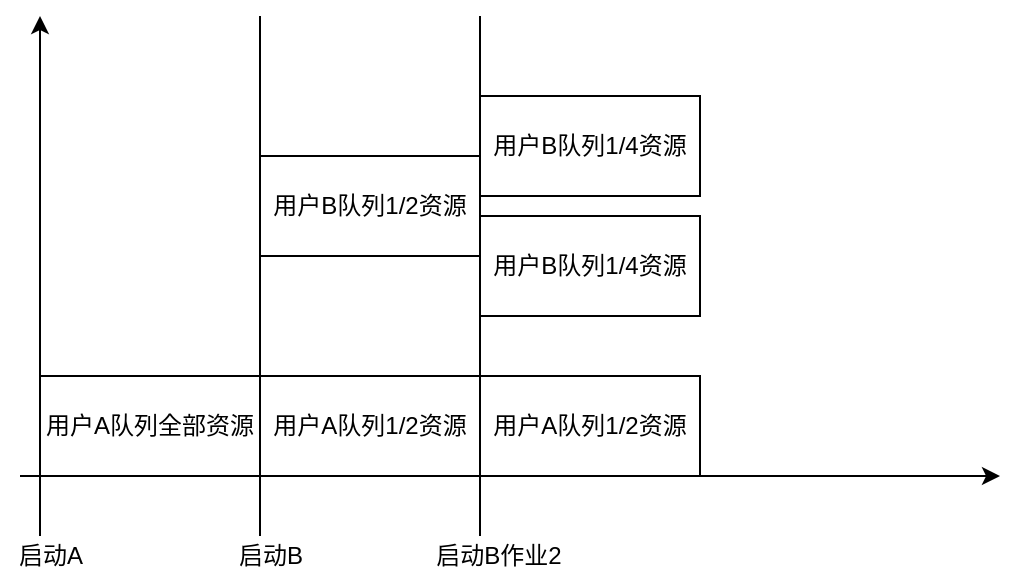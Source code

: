 <mxfile version="14.8.6" type="github">
  <diagram id="g8B6vLK44TOGWOZ9IUoQ" name="第 1 页">
    <mxGraphModel dx="1038" dy="529" grid="1" gridSize="10" guides="1" tooltips="1" connect="1" arrows="1" fold="1" page="1" pageScale="1" pageWidth="827" pageHeight="1169" math="0" shadow="0">
      <root>
        <mxCell id="0" />
        <mxCell id="1" parent="0" />
        <mxCell id="yCUY2G-qnBmsF3hwIk9G-1" value="" style="endArrow=classic;html=1;" edge="1" parent="1">
          <mxGeometry width="50" height="50" relative="1" as="geometry">
            <mxPoint x="200" y="310" as="sourcePoint" />
            <mxPoint x="690" y="310" as="targetPoint" />
          </mxGeometry>
        </mxCell>
        <mxCell id="yCUY2G-qnBmsF3hwIk9G-2" value="" style="endArrow=classic;html=1;" edge="1" parent="1">
          <mxGeometry width="50" height="50" relative="1" as="geometry">
            <mxPoint x="210" y="340" as="sourcePoint" />
            <mxPoint x="210" y="80" as="targetPoint" />
          </mxGeometry>
        </mxCell>
        <mxCell id="yCUY2G-qnBmsF3hwIk9G-3" value="" style="endArrow=none;html=1;" edge="1" parent="1">
          <mxGeometry width="50" height="50" relative="1" as="geometry">
            <mxPoint x="320" y="340" as="sourcePoint" />
            <mxPoint x="320" y="80" as="targetPoint" />
          </mxGeometry>
        </mxCell>
        <mxCell id="yCUY2G-qnBmsF3hwIk9G-4" value="" style="endArrow=none;html=1;" edge="1" parent="1">
          <mxGeometry width="50" height="50" relative="1" as="geometry">
            <mxPoint x="430" y="340" as="sourcePoint" />
            <mxPoint x="430" y="80" as="targetPoint" />
          </mxGeometry>
        </mxCell>
        <mxCell id="yCUY2G-qnBmsF3hwIk9G-5" value="用户A队列全部资源" style="rounded=0;whiteSpace=wrap;html=1;" vertex="1" parent="1">
          <mxGeometry x="210" y="260" width="110" height="50" as="geometry" />
        </mxCell>
        <mxCell id="yCUY2G-qnBmsF3hwIk9G-6" value="用户A队列1/2资源" style="rounded=0;whiteSpace=wrap;html=1;" vertex="1" parent="1">
          <mxGeometry x="320" y="260" width="110" height="50" as="geometry" />
        </mxCell>
        <mxCell id="yCUY2G-qnBmsF3hwIk9G-7" value="用户B队列1/2资源" style="rounded=0;whiteSpace=wrap;html=1;" vertex="1" parent="1">
          <mxGeometry x="320" y="150" width="110" height="50" as="geometry" />
        </mxCell>
        <mxCell id="yCUY2G-qnBmsF3hwIk9G-8" value="&lt;span style=&quot;font-family: &amp;#34;helvetica&amp;#34;&quot;&gt;用户A队列1/2资源&lt;/span&gt;" style="rounded=0;whiteSpace=wrap;html=1;" vertex="1" parent="1">
          <mxGeometry x="430" y="260" width="110" height="50" as="geometry" />
        </mxCell>
        <mxCell id="yCUY2G-qnBmsF3hwIk9G-9" value="&lt;span style=&quot;font-family: &amp;#34;helvetica&amp;#34;&quot;&gt;用户B队列1/4资源&lt;/span&gt;" style="rounded=0;whiteSpace=wrap;html=1;" vertex="1" parent="1">
          <mxGeometry x="430" y="180" width="110" height="50" as="geometry" />
        </mxCell>
        <mxCell id="yCUY2G-qnBmsF3hwIk9G-10" value="用户B队列1/4资源" style="rounded=0;whiteSpace=wrap;html=1;" vertex="1" parent="1">
          <mxGeometry x="430" y="120" width="110" height="50" as="geometry" />
        </mxCell>
        <mxCell id="yCUY2G-qnBmsF3hwIk9G-11" value="启动A" style="text;html=1;align=center;verticalAlign=middle;resizable=0;points=[];autosize=1;strokeColor=none;" vertex="1" parent="1">
          <mxGeometry x="190" y="340" width="50" height="20" as="geometry" />
        </mxCell>
        <mxCell id="yCUY2G-qnBmsF3hwIk9G-12" value="启动B" style="text;html=1;align=center;verticalAlign=middle;resizable=0;points=[];autosize=1;strokeColor=none;" vertex="1" parent="1">
          <mxGeometry x="300" y="340" width="50" height="20" as="geometry" />
        </mxCell>
        <mxCell id="yCUY2G-qnBmsF3hwIk9G-13" value="启动B作业2" style="text;html=1;align=center;verticalAlign=middle;resizable=0;points=[];autosize=1;strokeColor=none;" vertex="1" parent="1">
          <mxGeometry x="394" y="340" width="90" height="20" as="geometry" />
        </mxCell>
      </root>
    </mxGraphModel>
  </diagram>
</mxfile>
